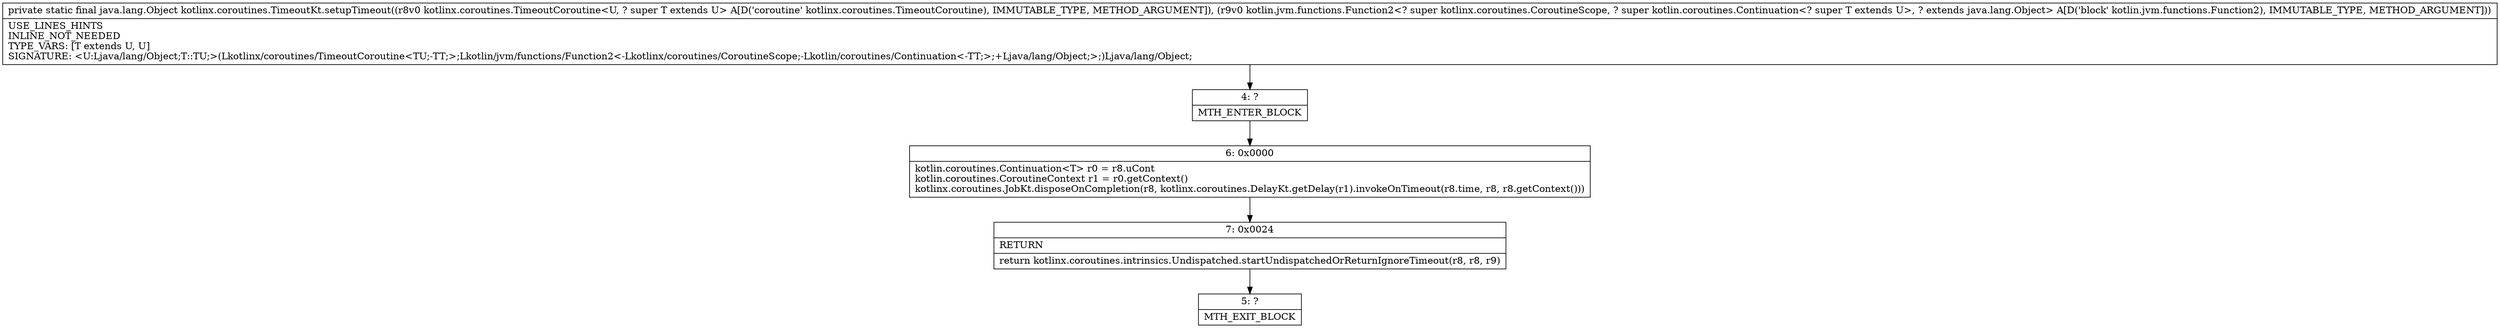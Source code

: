 digraph "CFG forkotlinx.coroutines.TimeoutKt.setupTimeout(Lkotlinx\/coroutines\/TimeoutCoroutine;Lkotlin\/jvm\/functions\/Function2;)Ljava\/lang\/Object;" {
Node_4 [shape=record,label="{4\:\ ?|MTH_ENTER_BLOCK\l}"];
Node_6 [shape=record,label="{6\:\ 0x0000|kotlin.coroutines.Continuation\<T\> r0 = r8.uCont\lkotlin.coroutines.CoroutineContext r1 = r0.getContext()\lkotlinx.coroutines.JobKt.disposeOnCompletion(r8, kotlinx.coroutines.DelayKt.getDelay(r1).invokeOnTimeout(r8.time, r8, r8.getContext()))\l}"];
Node_7 [shape=record,label="{7\:\ 0x0024|RETURN\l|return kotlinx.coroutines.intrinsics.Undispatched.startUndispatchedOrReturnIgnoreTimeout(r8, r8, r9)\l}"];
Node_5 [shape=record,label="{5\:\ ?|MTH_EXIT_BLOCK\l}"];
MethodNode[shape=record,label="{private static final java.lang.Object kotlinx.coroutines.TimeoutKt.setupTimeout((r8v0 kotlinx.coroutines.TimeoutCoroutine\<U, ? super T extends U\> A[D('coroutine' kotlinx.coroutines.TimeoutCoroutine), IMMUTABLE_TYPE, METHOD_ARGUMENT]), (r9v0 kotlin.jvm.functions.Function2\<? super kotlinx.coroutines.CoroutineScope, ? super kotlin.coroutines.Continuation\<? super T extends U\>, ? extends java.lang.Object\> A[D('block' kotlin.jvm.functions.Function2), IMMUTABLE_TYPE, METHOD_ARGUMENT]))  | USE_LINES_HINTS\lINLINE_NOT_NEEDED\lTYPE_VARS: [T extends U, U]\lSIGNATURE: \<U:Ljava\/lang\/Object;T::TU;\>(Lkotlinx\/coroutines\/TimeoutCoroutine\<TU;\-TT;\>;Lkotlin\/jvm\/functions\/Function2\<\-Lkotlinx\/coroutines\/CoroutineScope;\-Lkotlin\/coroutines\/Continuation\<\-TT;\>;+Ljava\/lang\/Object;\>;)Ljava\/lang\/Object;\l}"];
MethodNode -> Node_4;Node_4 -> Node_6;
Node_6 -> Node_7;
Node_7 -> Node_5;
}

